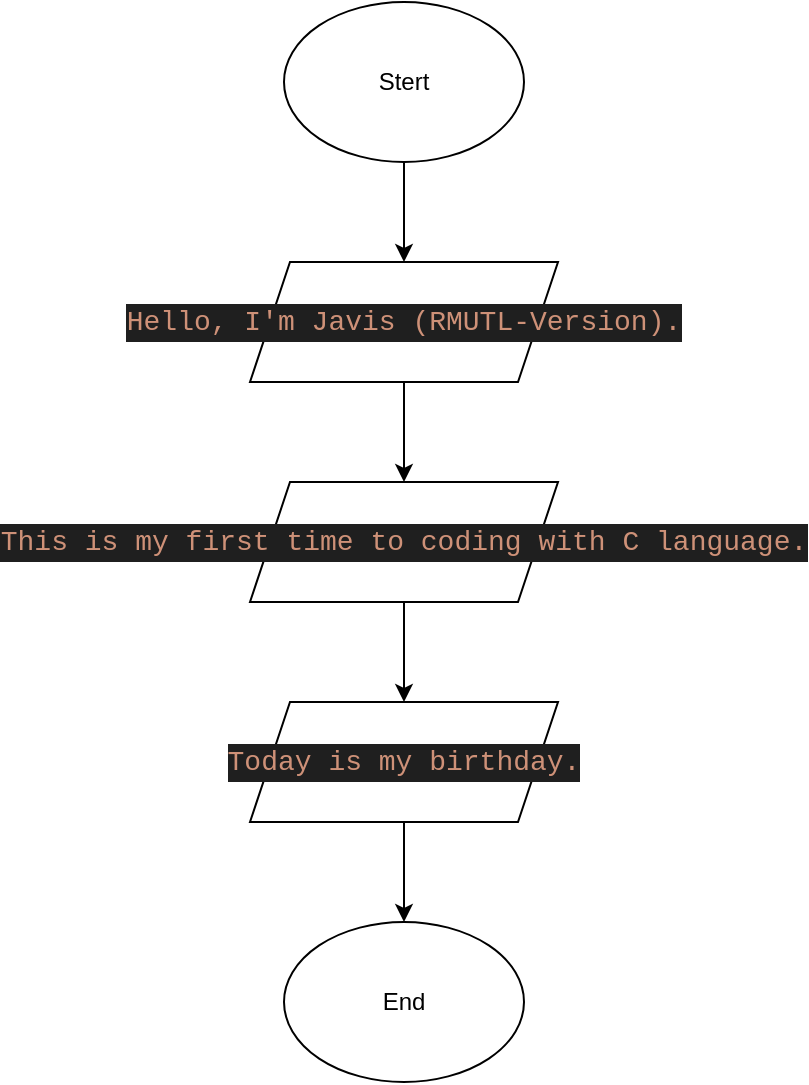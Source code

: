 <mxfile version="24.8.9">
  <diagram name="หน้า-1" id="-k90URbCsWP2O2r9sdZu">
    <mxGraphModel dx="1287" dy="639" grid="1" gridSize="10" guides="1" tooltips="1" connect="1" arrows="1" fold="1" page="1" pageScale="1" pageWidth="827" pageHeight="1169" math="0" shadow="0">
      <root>
        <mxCell id="0" />
        <mxCell id="1" parent="0" />
        <mxCell id="XXqa4rUbceQmJwllCqOo-4" value="" style="edgeStyle=orthogonalEdgeStyle;rounded=0;orthogonalLoop=1;jettySize=auto;html=1;" edge="1" parent="1" source="QV0uph5LYf34Aqj4kqxd-1" target="XXqa4rUbceQmJwllCqOo-1">
          <mxGeometry relative="1" as="geometry" />
        </mxCell>
        <mxCell id="QV0uph5LYf34Aqj4kqxd-1" value="Stert" style="ellipse;whiteSpace=wrap;html=1;" parent="1" vertex="1">
          <mxGeometry x="354" y="130" width="120" height="80" as="geometry" />
        </mxCell>
        <mxCell id="QV0uph5LYf34Aqj4kqxd-5" value="End" style="ellipse;whiteSpace=wrap;html=1;" parent="1" vertex="1">
          <mxGeometry x="354" y="590" width="120" height="80" as="geometry" />
        </mxCell>
        <mxCell id="XXqa4rUbceQmJwllCqOo-5" value="" style="edgeStyle=orthogonalEdgeStyle;rounded=0;orthogonalLoop=1;jettySize=auto;html=1;" edge="1" parent="1" source="XXqa4rUbceQmJwllCqOo-1" target="XXqa4rUbceQmJwllCqOo-2">
          <mxGeometry relative="1" as="geometry" />
        </mxCell>
        <mxCell id="XXqa4rUbceQmJwllCqOo-1" value="&lt;div style=&quot;color: rgb(204, 204, 204); background-color: rgb(31, 31, 31); font-family: Consolas, &amp;quot;Courier New&amp;quot;, monospace; font-size: 14px; line-height: 19px; white-space: pre;&quot;&gt;&lt;span style=&quot;color: #ce9178;&quot;&gt;Hello, I&#39;m Javis (RMUTL-Version).&lt;/span&gt;&lt;/div&gt;" style="shape=parallelogram;perimeter=parallelogramPerimeter;whiteSpace=wrap;html=1;fixedSize=1;" vertex="1" parent="1">
          <mxGeometry x="337" y="260" width="154" height="60" as="geometry" />
        </mxCell>
        <mxCell id="XXqa4rUbceQmJwllCqOo-6" value="" style="edgeStyle=orthogonalEdgeStyle;rounded=0;orthogonalLoop=1;jettySize=auto;html=1;" edge="1" parent="1" source="XXqa4rUbceQmJwllCqOo-2" target="XXqa4rUbceQmJwllCqOo-3">
          <mxGeometry relative="1" as="geometry" />
        </mxCell>
        <mxCell id="XXqa4rUbceQmJwllCqOo-2" value="&lt;div style=&quot;color: rgb(204, 204, 204); background-color: rgb(31, 31, 31); font-family: Consolas, &amp;quot;Courier New&amp;quot;, monospace; font-size: 14px; line-height: 19px; white-space: pre;&quot;&gt;&lt;span style=&quot;color: #ce9178;&quot;&gt;This is my first time to coding with C language.&lt;/span&gt;&lt;/div&gt;" style="shape=parallelogram;perimeter=parallelogramPerimeter;whiteSpace=wrap;html=1;fixedSize=1;" vertex="1" parent="1">
          <mxGeometry x="337" y="370" width="154" height="60" as="geometry" />
        </mxCell>
        <mxCell id="XXqa4rUbceQmJwllCqOo-7" value="" style="edgeStyle=orthogonalEdgeStyle;rounded=0;orthogonalLoop=1;jettySize=auto;html=1;" edge="1" parent="1" source="XXqa4rUbceQmJwllCqOo-3" target="QV0uph5LYf34Aqj4kqxd-5">
          <mxGeometry relative="1" as="geometry" />
        </mxCell>
        <mxCell id="XXqa4rUbceQmJwllCqOo-3" value="&lt;div style=&quot;color: rgb(204, 204, 204); background-color: rgb(31, 31, 31); font-family: Consolas, &amp;quot;Courier New&amp;quot;, monospace; font-size: 14px; line-height: 19px; white-space: pre;&quot;&gt;&lt;span style=&quot;color: #ce9178;&quot;&gt;Today is my birthday.&lt;/span&gt;&lt;/div&gt;" style="shape=parallelogram;perimeter=parallelogramPerimeter;whiteSpace=wrap;html=1;fixedSize=1;" vertex="1" parent="1">
          <mxGeometry x="337" y="480" width="154" height="60" as="geometry" />
        </mxCell>
      </root>
    </mxGraphModel>
  </diagram>
</mxfile>
